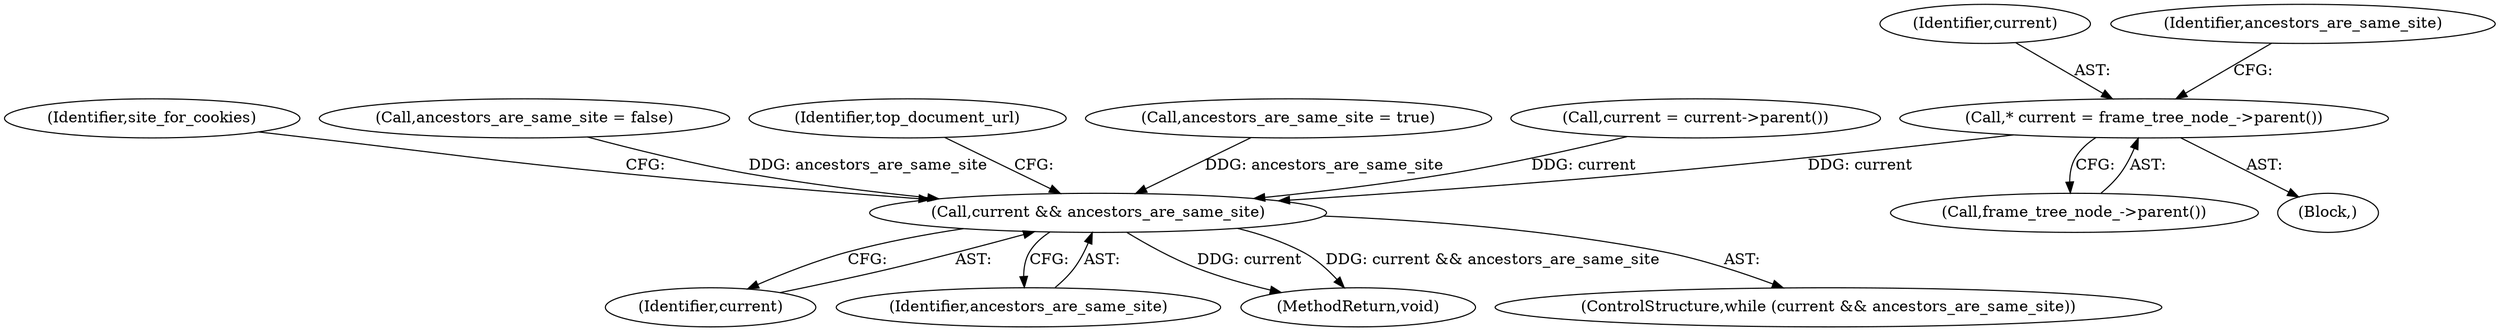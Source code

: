 digraph "0_Chrome_07fbae50670ea44e35e1d554db1bbece7fe3711f@pointer" {
"1000266" [label="(Call,* current = frame_tree_node_->parent())"];
"1000274" [label="(Call,current && ancestors_are_same_site)"];
"1000267" [label="(Identifier,current)"];
"1000293" [label="(Identifier,site_for_cookies)"];
"1000268" [label="(Call,frame_tree_node_->parent())"];
"1000107" [label="(Block,)"];
"1000271" [label="(Identifier,ancestors_are_same_site)"];
"1000275" [label="(Identifier,current)"];
"1000276" [label="(Identifier,ancestors_are_same_site)"];
"1000375" [label="(MethodReturn,void)"];
"1000285" [label="(Call,ancestors_are_same_site = false)"];
"1000273" [label="(ControlStructure,while (current && ancestors_are_same_site))"];
"1000281" [label="(Identifier,top_document_url)"];
"1000270" [label="(Call,ancestors_are_same_site = true)"];
"1000274" [label="(Call,current && ancestors_are_same_site)"];
"1000288" [label="(Call,current = current->parent())"];
"1000266" [label="(Call,* current = frame_tree_node_->parent())"];
"1000266" -> "1000107"  [label="AST: "];
"1000266" -> "1000268"  [label="CFG: "];
"1000267" -> "1000266"  [label="AST: "];
"1000268" -> "1000266"  [label="AST: "];
"1000271" -> "1000266"  [label="CFG: "];
"1000266" -> "1000274"  [label="DDG: current"];
"1000274" -> "1000273"  [label="AST: "];
"1000274" -> "1000275"  [label="CFG: "];
"1000274" -> "1000276"  [label="CFG: "];
"1000275" -> "1000274"  [label="AST: "];
"1000276" -> "1000274"  [label="AST: "];
"1000281" -> "1000274"  [label="CFG: "];
"1000293" -> "1000274"  [label="CFG: "];
"1000274" -> "1000375"  [label="DDG: current"];
"1000274" -> "1000375"  [label="DDG: current && ancestors_are_same_site"];
"1000288" -> "1000274"  [label="DDG: current"];
"1000285" -> "1000274"  [label="DDG: ancestors_are_same_site"];
"1000270" -> "1000274"  [label="DDG: ancestors_are_same_site"];
}
